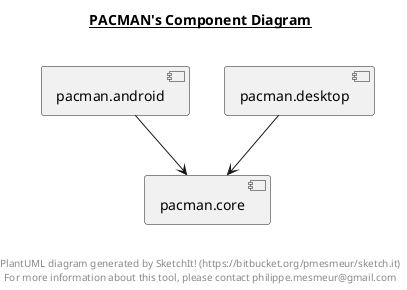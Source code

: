 @startuml

title __PACMAN's Component Diagram__\n

  [pacman.android] --> [pacman.core]
  [pacman.desktop] --> [pacman.core]


right footer


PlantUML diagram generated by SketchIt! (https://bitbucket.org/pmesmeur/sketch.it)
For more information about this tool, please contact philippe.mesmeur@gmail.com
endfooter

@enduml
